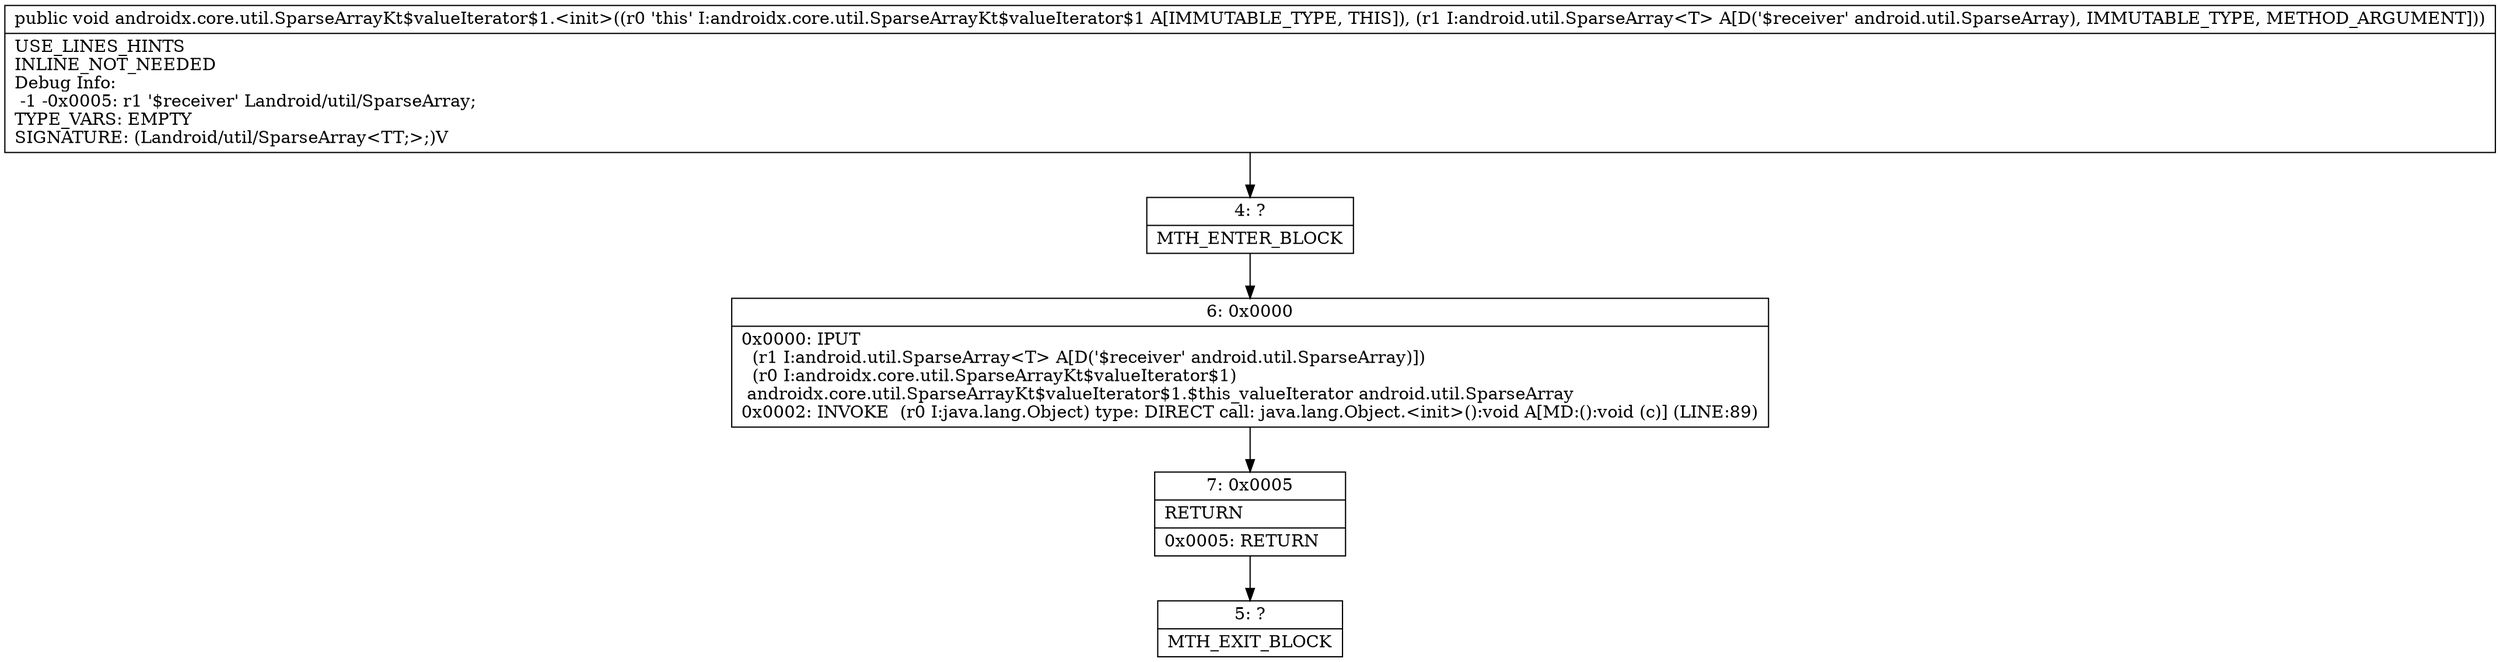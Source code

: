 digraph "CFG forandroidx.core.util.SparseArrayKt$valueIterator$1.\<init\>(Landroid\/util\/SparseArray;)V" {
Node_4 [shape=record,label="{4\:\ ?|MTH_ENTER_BLOCK\l}"];
Node_6 [shape=record,label="{6\:\ 0x0000|0x0000: IPUT  \l  (r1 I:android.util.SparseArray\<T\> A[D('$receiver' android.util.SparseArray)])\l  (r0 I:androidx.core.util.SparseArrayKt$valueIterator$1)\l androidx.core.util.SparseArrayKt$valueIterator$1.$this_valueIterator android.util.SparseArray \l0x0002: INVOKE  (r0 I:java.lang.Object) type: DIRECT call: java.lang.Object.\<init\>():void A[MD:():void (c)] (LINE:89)\l}"];
Node_7 [shape=record,label="{7\:\ 0x0005|RETURN\l|0x0005: RETURN   \l}"];
Node_5 [shape=record,label="{5\:\ ?|MTH_EXIT_BLOCK\l}"];
MethodNode[shape=record,label="{public void androidx.core.util.SparseArrayKt$valueIterator$1.\<init\>((r0 'this' I:androidx.core.util.SparseArrayKt$valueIterator$1 A[IMMUTABLE_TYPE, THIS]), (r1 I:android.util.SparseArray\<T\> A[D('$receiver' android.util.SparseArray), IMMUTABLE_TYPE, METHOD_ARGUMENT]))  | USE_LINES_HINTS\lINLINE_NOT_NEEDED\lDebug Info:\l  \-1 \-0x0005: r1 '$receiver' Landroid\/util\/SparseArray;\lTYPE_VARS: EMPTY\lSIGNATURE: (Landroid\/util\/SparseArray\<TT;\>;)V\l}"];
MethodNode -> Node_4;Node_4 -> Node_6;
Node_6 -> Node_7;
Node_7 -> Node_5;
}

